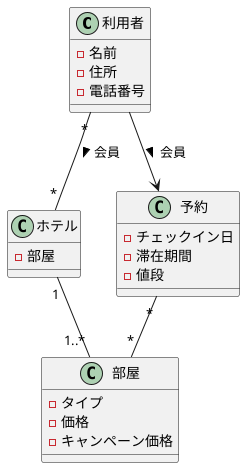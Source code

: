 @startuml  
class 利用者{
- 名前
- 住所
- 電話番号
}
class ホテル{
- 部屋
}
class 部屋{
- タイプ
- 価格
- キャンペーン価格
}
class 予約{
- チェックイン日
- 滞在期間
- 値段
}
利用者 --> 予約:会員 >
予約"*" -- "*"部屋
ホテル"1" -- "1..*"部屋
利用者"*" -- "*"ホテル:会員 >
@enduml